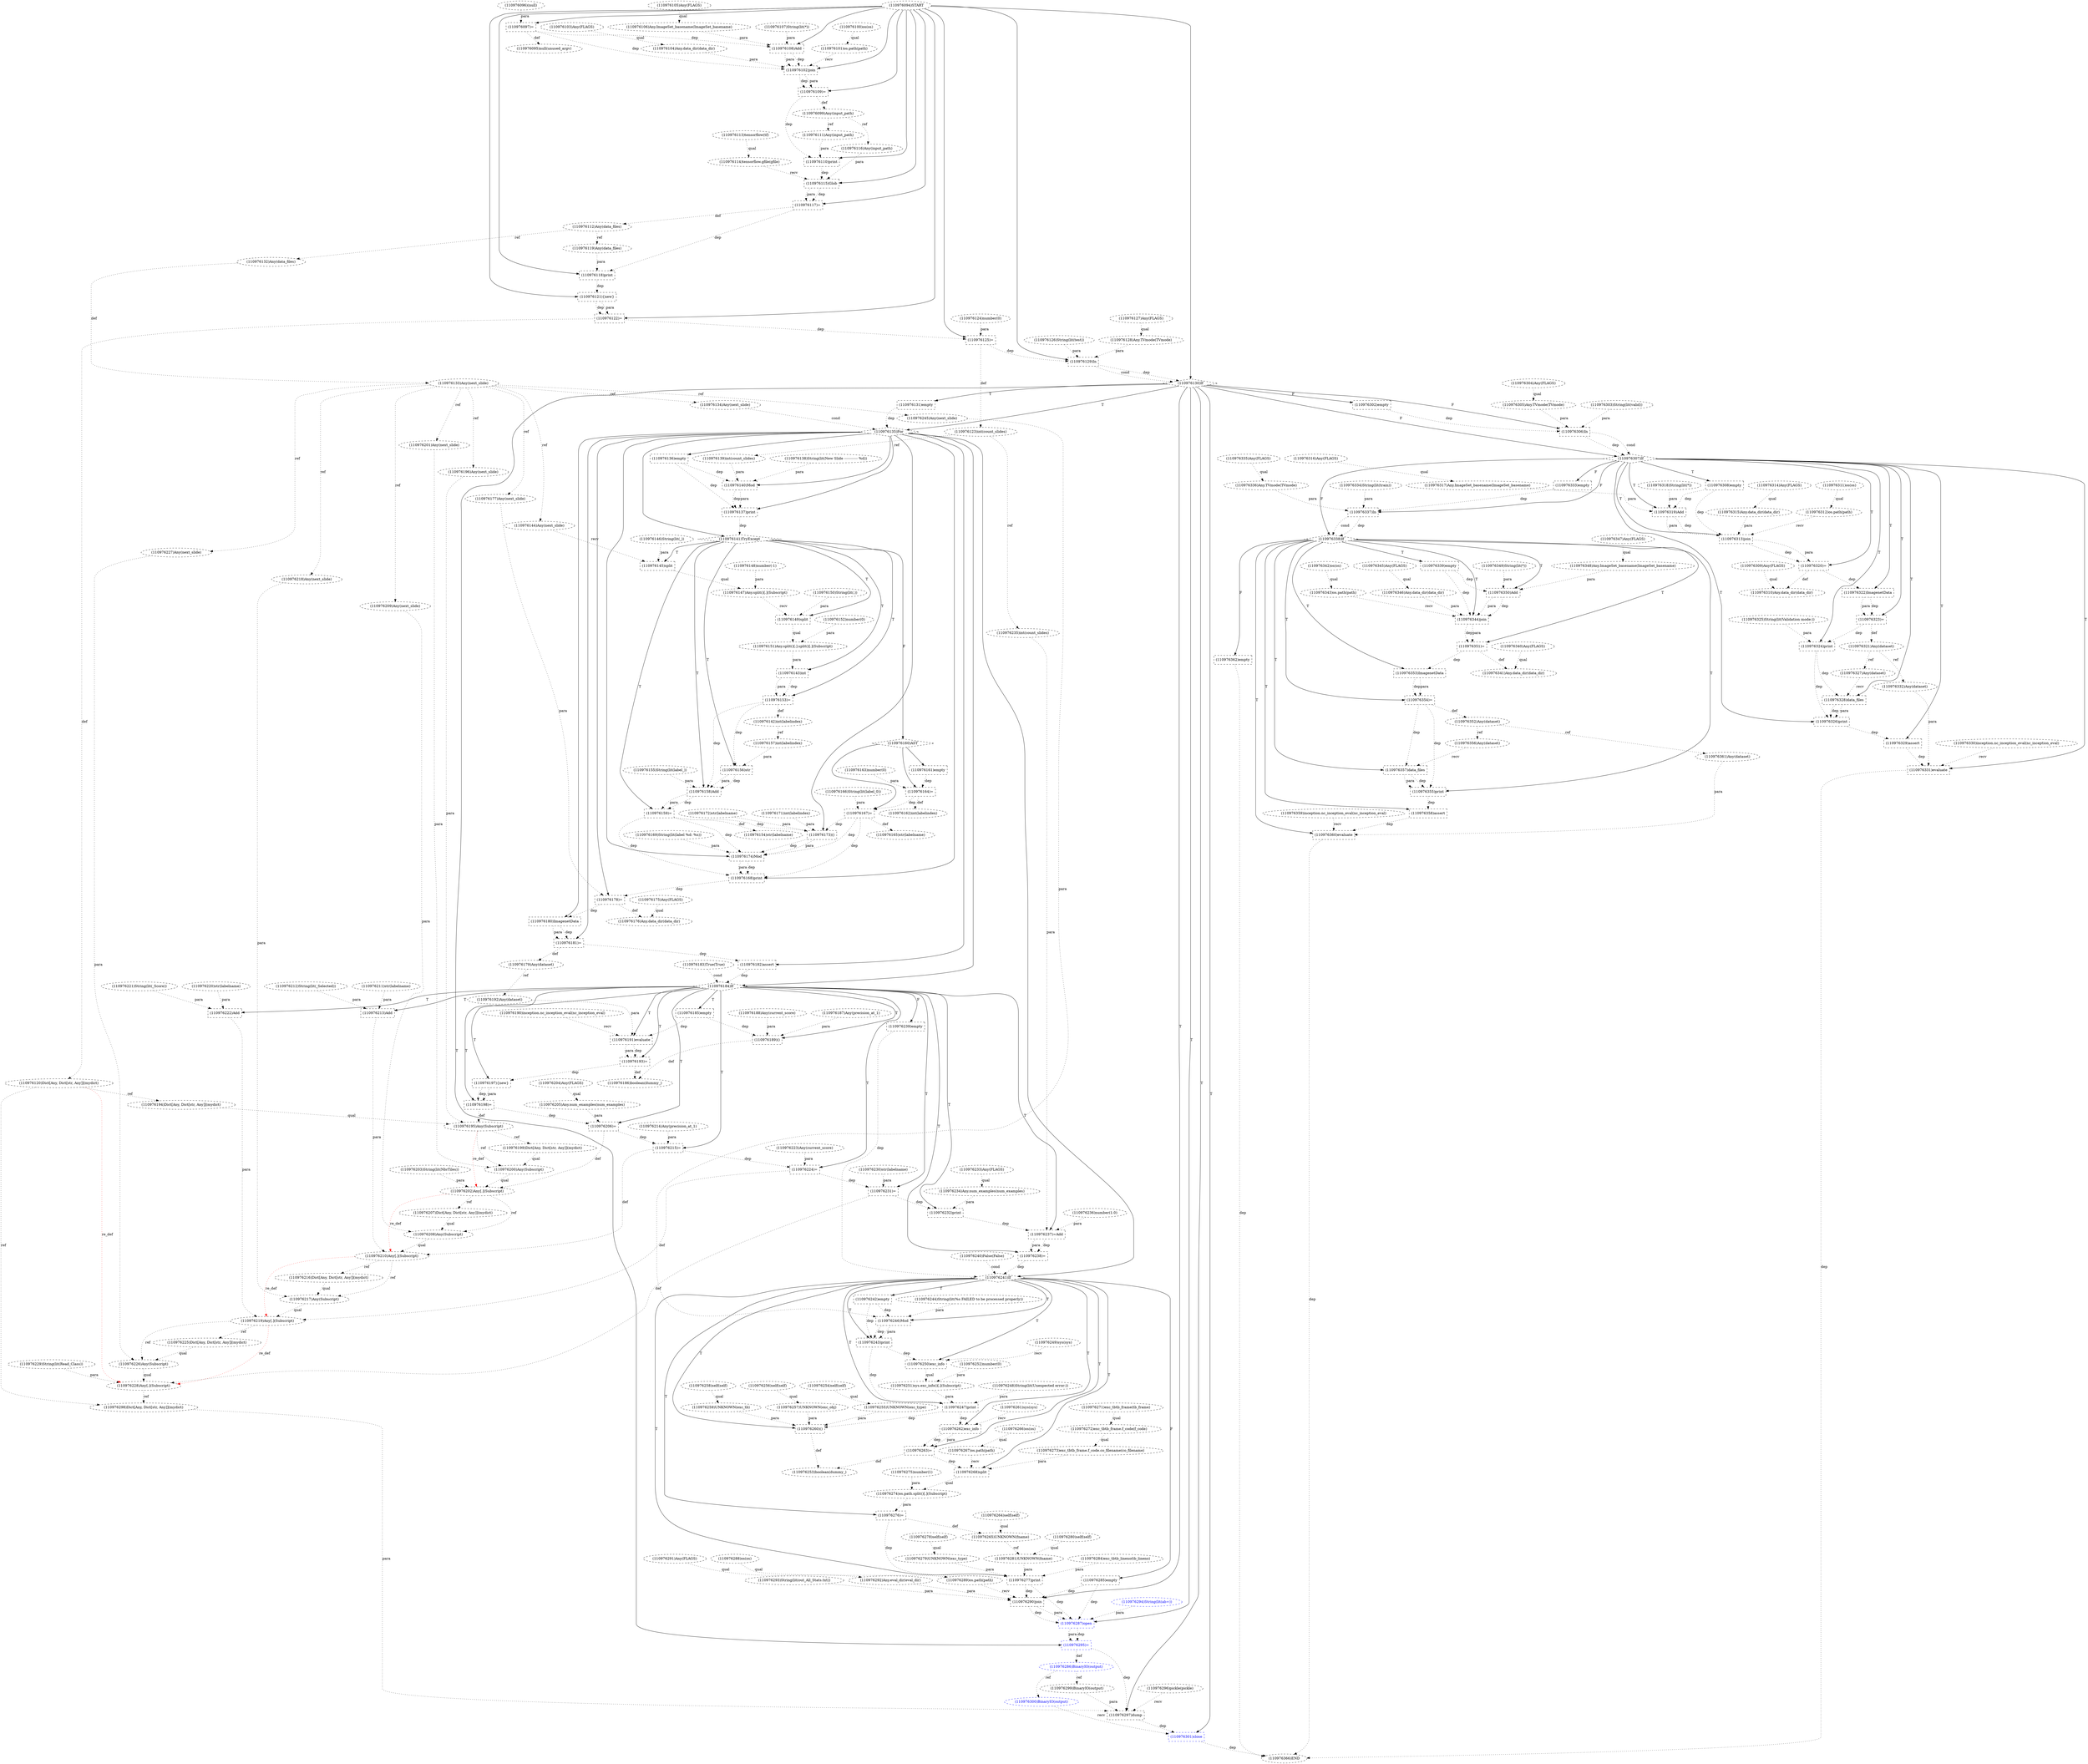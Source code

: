 digraph G {
1 [label="(110976262)exc_info" shape=box style=dashed]
2 [label="(110976162)int(labelindex)" shape=ellipse style=dashed]
3 [label="(110976297)dump" shape=box style=dashed]
4 [label="(110976100)os(os)" shape=ellipse style=dashed]
5 [label="(110976240)False(False)" shape=ellipse style=dashed]
6 [label="(110976232)print" shape=box style=dashed]
7 [label="(110976242)empty" shape=box style=dashed]
8 [label="(110976330)inception.nc_inception_eval(nc_inception_eval)" shape=ellipse style=dashed]
9 [label="(110976326)print" shape=box style=dashed]
10 [label="(110976112)Any(data_files)" shape=ellipse style=dashed]
11 [label="(110976260)()" shape=box style=dashed]
12 [label="(110976191)evaluate" shape=box style=dashed]
13 [label="(110976197){new}" shape=box style=dashed]
14 [label="(110976315)Any.data_dir(data_dir)" shape=ellipse style=dashed]
15 [label="(110976223)Any(current_score)" shape=ellipse style=dashed]
16 [label="(110976354)=" shape=box style=dashed]
17 [label="(110976108)Add" shape=box style=dashed]
18 [label="(110976201)Any(next_slide)" shape=ellipse style=dashed]
19 [label="(110976349)String(lit(*))" shape=ellipse style=dashed]
20 [label="(110976241)If" shape=diamond style=dashed]
21 [label="(110976308)empty" shape=box style=dashed]
22 [label="(110976119)Any(data_files)" shape=ellipse style=dashed]
23 [label="(110976292)Any.eval_dir(eval_dir)" shape=ellipse style=dashed]
24 [label="(110976318)String(lit(*))" shape=ellipse style=dashed]
25 [label="(110976217)Any(Subscript)" shape=ellipse style=dashed]
26 [label="(110976155)String(lit(label_))" shape=ellipse style=dashed]
27 [label="(110976221)String(lit(_Score))" shape=ellipse style=dashed]
28 [label="(110976357)data_files" shape=box style=dashed]
29 [label="(110976142)int(labelindex)" shape=ellipse style=dashed]
30 [label="(110976353)ImagenetData" shape=box style=dashed]
31 [label="(110976176)Any.data_dir(data_dir)" shape=ellipse style=dashed]
32 [label="(110976165)str(labelname)" shape=ellipse style=dashed]
33 [label="(110976339)empty" shape=box style=dashed]
34 [label="(110976274)os.path.split()[.](Subscript)" shape=ellipse style=dashed]
35 [label="(110976166)String(lit(label_0))" shape=ellipse style=dashed]
36 [label="(110976141)TryExcept" shape=diamond style=dashed]
37 [label="(110976300)BinaryIO(output)" shape=ellipse style=dashed color=blue fontcolor=blue]
38 [label="(110976103)Any(FLAGS)" shape=ellipse style=dashed]
39 [label="(110976210)Any[.](Subscript)" shape=ellipse style=dashed]
40 [label="(110976351)=" shape=box style=dashed]
41 [label="(110976257)UNKNOWN(exc_obj)" shape=ellipse style=dashed]
42 [label="(110976356)Any(dataset)" shape=ellipse style=dashed]
43 [label="(110976250)exc_info" shape=box style=dashed]
44 [label="(110976345)Any(FLAGS)" shape=ellipse style=dashed]
45 [label="(110976347)Any(FLAGS)" shape=ellipse style=dashed]
46 [label="(110976273)exc_tbtb_frame.f_code.co_filename(co_filename)" shape=ellipse style=dashed]
47 [label="(110976189)()" shape=box style=dashed]
48 [label="(110976342)os(os)" shape=ellipse style=dashed]
49 [label="(110976126)String(lit(test))" shape=ellipse style=dashed]
50 [label="(110976229)String(lit(Read_Class))" shape=ellipse style=dashed]
51 [label="(110976278)self(self)" shape=ellipse style=dashed]
52 [label="(110976143)int" shape=box style=dashed]
53 [label="(110976179)Any(dataset)" shape=ellipse style=dashed]
54 [label="(110976192)Any(dataset)" shape=ellipse style=dashed]
55 [label="(110976116)Any(input_path)" shape=ellipse style=dashed]
56 [label="(110976146)String(lit(_))" shape=ellipse style=dashed]
57 [label="(110976358)assert" shape=box style=dashed]
58 [label="(110976251)sys.exc_info()[.](Subscript)" shape=ellipse style=dashed]
59 [label="(110976219)Any[.](Subscript)" shape=ellipse style=dashed]
60 [label="(110976362)empty" shape=box style=dashed]
61 [label="(110976175)Any(FLAGS)" shape=ellipse style=dashed]
62 [label="(110976184)If" shape=diamond style=dashed]
63 [label="(110976265)UNKNOWN(fname)" shape=ellipse style=dashed]
64 [label="(110976177)Any(next_slide)" shape=ellipse style=dashed]
65 [label="(110976280)self(self)" shape=ellipse style=dashed]
66 [label="(110976158)Add" shape=box style=dashed]
67 [label="(110976327)Any(dataset)" shape=ellipse style=dashed]
68 [label="(110976348)Any.ImageSet_basename(ImageSet_basename)" shape=ellipse style=dashed]
69 [label="(110976295)=" shape=box style=dashed color=blue fontcolor=blue]
70 [label="(110976334)String(lit(train))" shape=ellipse style=dashed]
71 [label="(110976366)END" style=dashed]
72 [label="(110976303)String(lit(valid))" shape=ellipse style=dashed]
73 [label="(110976338)If" shape=diamond style=dashed]
74 [label="(110976130)If" shape=diamond style=dashed]
75 [label="(110976102)join" shape=box style=dashed]
76 [label="(110976187)Any(precision_at_1)" shape=ellipse style=dashed]
77 [label="(110976227)Any(next_slide)" shape=ellipse style=dashed]
78 [label="(110976164)=" shape=box style=dashed]
79 [label="(110976231)=" shape=box style=dashed]
80 [label="(110976285)empty" shape=box style=dashed]
81 [label="(110976325)String(lit(Validation mode:))" shape=ellipse style=dashed]
82 [label="(110976114)tensorflow.gfile(gfile)" shape=ellipse style=dashed]
83 [label="(110976313)join" shape=box style=dashed]
84 [label="(110976151)Any.split()[.].split()[.](Subscript)" shape=ellipse style=dashed]
85 [label="(110976154)str(labelname)" shape=ellipse style=dashed]
86 [label="(110976271)exc_tbtb_frame(tb_frame)" shape=ellipse style=dashed]
87 [label="(110976238)=" shape=box style=dashed]
88 [label="(110976276)=" shape=box style=dashed]
89 [label="(110976314)Any(FLAGS)" shape=ellipse style=dashed]
90 [label="(110976125)=" shape=box style=dashed]
91 [label="(110976332)Any(dataset)" shape=ellipse style=dashed]
92 [label="(110976350)Add" shape=box style=dashed]
93 [label="(110976200)Any(Subscript)" shape=ellipse style=dashed]
94 [label="(110976312)os.path(path)" shape=ellipse style=dashed]
95 [label="(110976163)number(0)" shape=ellipse style=dashed]
96 [label="(110976256)self(self)" shape=ellipse style=dashed]
97 [label="(110976099)Any(input_path)" shape=ellipse style=dashed]
98 [label="(110976105)Any(FLAGS)" shape=ellipse style=dashed]
99 [label="(110976222)Add" shape=box style=dashed]
100 [label="(110976137)print" shape=box style=dashed]
101 [label="(110976237)=Add" shape=box style=dashed]
102 [label="(110976320)=" shape=box style=dashed]
103 [label="(110976150)String(lit(.))" shape=ellipse style=dashed]
104 [label="(110976290)join" shape=box style=dashed]
105 [label="(110976275)number(1)" shape=ellipse style=dashed]
106 [label="(110976247)print" shape=box style=dashed]
107 [label="(110976266)os(os)" shape=ellipse style=dashed]
108 [label="(110976263)=" shape=box style=dashed]
109 [label="(110976123)int(count_slides)" shape=ellipse style=dashed]
110 [label="(110976144)Any(next_slide)" shape=ellipse style=dashed]
111 [label="(110976220)str(labelname)" shape=ellipse style=dashed]
112 [label="(110976323)=" shape=box style=dashed]
113 [label="(110976305)Any.TVmode(TVmode)" shape=ellipse style=dashed]
114 [label="(110976316)Any(FLAGS)" shape=ellipse style=dashed]
115 [label="(110976340)Any(FLAGS)" shape=ellipse style=dashed]
116 [label="(110976255)UNKNOWN(exc_type)" shape=ellipse style=dashed]
117 [label="(110976121){new}" shape=box style=dashed]
118 [label="(110976149)split" shape=box style=dashed]
119 [label="(110976252)number(0)" shape=ellipse style=dashed]
120 [label="(110976294)String(lit(ab+))" shape=ellipse style=dashed color=blue fontcolor=blue]
121 [label="(110976234)Any.num_examples(num_examples)" shape=ellipse style=dashed]
122 [label="(110976361)Any(dataset)" shape=ellipse style=dashed]
123 [label="(110976245)Any(next_slide)" shape=ellipse style=dashed]
124 [label="(110976268)split" shape=box style=dashed]
125 [label="(110976337)In" shape=box style=dashed]
126 [label="(110976140)Mod" shape=box style=dashed]
127 [label="(110976289)os.path(path)" shape=ellipse style=dashed]
128 [label="(110976233)Any(FLAGS)" shape=ellipse style=dashed]
129 [label="(110976277)print" shape=box style=dashed]
130 [label="(110976301)close" shape=box style=dashed color=blue fontcolor=blue]
131 [label="(110976258)self(self)" shape=ellipse style=dashed]
132 [label="(110976181)=" shape=box style=dashed]
133 [label="(110976218)Any(next_slide)" shape=ellipse style=dashed]
134 [label="(110976346)Any.data_dir(data_dir)" shape=ellipse style=dashed]
135 [label="(110976239)empty" shape=box style=dashed]
136 [label="(110976167)=" shape=box style=dashed]
137 [label="(110976272)exc_tbtb_frame.f_code(f_code)" shape=ellipse style=dashed]
138 [label="(110976264)self(self)" shape=ellipse style=dashed]
139 [label="(110976188)Any(current_score)" shape=ellipse style=dashed]
140 [label="(110976235)int(count_slides)" shape=ellipse style=dashed]
141 [label="(110976259)UNKNOWN(exc_tb)" shape=ellipse style=dashed]
142 [label="(110976196)Any(next_slide)" shape=ellipse style=dashed]
143 [label="(110976329)assert" shape=box style=dashed]
144 [label="(110976172)str(labelname)" shape=ellipse style=dashed]
145 [label="(110976286)BinaryIO(output)" shape=ellipse style=dashed color=blue fontcolor=blue]
146 [label="(110976248)String(lit(Unexpected error:))" shape=ellipse style=dashed]
147 [label="(110976236)number(1.0)" shape=ellipse style=dashed]
148 [label="(110976304)Any(FLAGS)" shape=ellipse style=dashed]
149 [label="(110976211)str(labelname)" shape=ellipse style=dashed]
150 [label="(110976319)Add" shape=box style=dashed]
151 [label="(110976139)int(count_slides)" shape=ellipse style=dashed]
152 [label="(110976148)number(-1)" shape=ellipse style=dashed]
153 [label="(110976291)Any(FLAGS)" shape=ellipse style=dashed]
154 [label="(110976302)empty" shape=box style=dashed]
155 [label="(110976190)inception.nc_inception_eval(nc_inception_eval)" shape=ellipse style=dashed]
156 [label="(110976205)Any.num_examples(num_examples)" shape=ellipse style=dashed]
157 [label="(110976202)Any[.](Subscript)" shape=ellipse style=dashed]
158 [label="(110976203)String(lit(NbrTiles))" shape=ellipse style=dashed]
159 [label="(110976228)Any[.](Subscript)" shape=ellipse style=dashed]
160 [label="(110976207)Dict[Any, Dict[str, Any]](mydict)" shape=ellipse style=dashed]
161 [label="(110976193)=" shape=box style=dashed]
162 [label="(110976224)=" shape=box style=dashed]
163 [label="(110976212)String(lit(_Selected))" shape=ellipse style=dashed]
164 [label="(110976288)os(os)" shape=ellipse style=dashed]
165 [label="(110976284)exc_tbtb_lineno(tb_lineno)" shape=ellipse style=dashed]
166 [label="(110976352)Any(dataset)" shape=ellipse style=dashed]
167 [label="(110976243)print" shape=box style=dashed]
168 [label="(110976360)evaluate" shape=box style=dashed]
169 [label="(110976160)AST" shape=diamond style=dashed]
170 [label="(110976214)Any(precision_at_1)" shape=ellipse style=dashed]
171 [label="(110976174)Mod" shape=box style=dashed]
172 [label="(110976279)UNKNOWN(exc_type)" shape=ellipse style=dashed]
173 [label="(110976120)Dict[Any, Dict[str, Any]](mydict)" shape=ellipse style=dashed]
174 [label="(110976180)ImagenetData" shape=box style=dashed]
175 [label="(110976127)Any(FLAGS)" shape=ellipse style=dashed]
176 [label="(110976249)sys(sys)" shape=ellipse style=dashed]
177 [label="(110976267)os.path(path)" shape=ellipse style=dashed]
178 [label="(110976122)=" shape=box style=dashed]
179 [label="(110976138)String(lit(New Slide ------------ %d))" shape=ellipse style=dashed]
180 [label="(110976101)os.path(path)" shape=ellipse style=dashed]
181 [label="(110976209)Any(next_slide)" shape=ellipse style=dashed]
182 [label="(110976215)=" shape=box style=dashed]
183 [label="(110976106)Any.ImageSet_basename(ImageSet_basename)" shape=ellipse style=dashed]
184 [label="(110976135)For" shape=diamond style=dashed]
185 [label="(110976359)inception.nc_inception_eval(nc_inception_eval)" shape=ellipse style=dashed]
186 [label="(110976182)assert" shape=box style=dashed]
187 [label="(110976185)empty" shape=box style=dashed]
188 [label="(110976335)Any(FLAGS)" shape=ellipse style=dashed]
189 [label="(110976281)UNKNOWN(fname)" shape=ellipse style=dashed]
190 [label="(110976113)tensorflow(tf)" shape=ellipse style=dashed]
191 [label="(110976157)int(labelindex)" shape=ellipse style=dashed]
192 [label="(110976136)empty" shape=box style=dashed]
193 [label="(110976153)=" shape=box style=dashed]
194 [label="(110976306)In" shape=box style=dashed]
195 [label="(110976131)empty" shape=box style=dashed]
196 [label="(110976324)print" shape=box style=dashed]
197 [label="(110976333)empty" shape=box style=dashed]
198 [label="(110976161)empty" shape=box style=dashed]
199 [label="(110976246)Mod" shape=box style=dashed]
200 [label="(110976293)String(lit(out_All_Stats.txt))" shape=ellipse style=dashed]
201 [label="(110976110)print" shape=box style=dashed]
202 [label="(110976204)Any(FLAGS)" shape=ellipse style=dashed]
203 [label="(110976111)Any(input_path)" shape=ellipse style=dashed]
204 [label="(110976095)null(unused_argv)" shape=ellipse style=dashed]
205 [label="(110976307)If" shape=diamond style=dashed]
206 [label="(110976230)str(labelname)" shape=ellipse style=dashed]
207 [label="(110976298)Dict[Any, Dict[str, Any]](mydict)" shape=ellipse style=dashed]
208 [label="(110976199)Dict[Any, Dict[str, Any]](mydict)" shape=ellipse style=dashed]
209 [label="(110976159)=" shape=box style=dashed]
210 [label="(110976171)int(labelindex)" shape=ellipse style=dashed]
211 [label="(110976194)Dict[Any, Dict[str, Any]](mydict)" shape=ellipse style=dashed]
212 [label="(110976311)os(os)" shape=ellipse style=dashed]
213 [label="(110976336)Any.TVmode(TVmode)" shape=ellipse style=dashed]
214 [label="(110976132)Any(data_files)" shape=ellipse style=dashed]
215 [label="(110976107)String(lit(*))" shape=ellipse style=dashed]
216 [label="(110976145)split" shape=box style=dashed]
217 [label="(110976206)=" shape=box style=dashed]
218 [label="(110976216)Dict[Any, Dict[str, Any]](mydict)" shape=ellipse style=dashed]
219 [label="(110976147)Any.split()[.](Subscript)" shape=ellipse style=dashed]
220 [label="(110976178)=" shape=box style=dashed]
221 [label="(110976118)print" shape=box style=dashed]
222 [label="(110976117)=" shape=box style=dashed]
223 [label="(110976244)String(lit(%s FAILED to be processed properly))" shape=ellipse style=dashed]
224 [label="(110976186)boolean(dummy_)" shape=ellipse style=dashed]
225 [label="(110976317)Any.ImageSet_basename(ImageSet_basename)" shape=ellipse style=dashed]
226 [label="(110976173)()" shape=box style=dashed]
227 [label="(110976321)Any(dataset)" shape=ellipse style=dashed]
228 [label="(110976225)Dict[Any, Dict[str, Any]](mydict)" shape=ellipse style=dashed]
229 [label="(110976094)START" style=dashed]
230 [label="(110976183)True(True)" shape=ellipse style=dashed]
231 [label="(110976104)Any.data_dir(data_dir)" shape=ellipse style=dashed]
232 [label="(110976129)In" shape=box style=dashed]
233 [label="(110976152)number(0)" shape=ellipse style=dashed]
234 [label="(110976322)ImagenetData" shape=box style=dashed]
235 [label="(110976096)(null)" shape=ellipse style=dashed]
236 [label="(110976169)String(lit(label %d: %s))" shape=ellipse style=dashed]
237 [label="(110976309)Any(FLAGS)" shape=ellipse style=dashed]
238 [label="(110976310)Any.data_dir(data_dir)" shape=ellipse style=dashed]
239 [label="(110976253)boolean(dummy_)" shape=ellipse style=dashed]
240 [label="(110976128)Any.TVmode(TVmode)" shape=ellipse style=dashed]
241 [label="(110976168)print" shape=box style=dashed]
242 [label="(110976344)join" shape=box style=dashed]
243 [label="(110976156)str" shape=box style=dashed]
244 [label="(110976208)Any(Subscript)" shape=ellipse style=dashed]
245 [label="(110976133)Any(next_slide)" shape=ellipse style=dashed]
246 [label="(110976226)Any(Subscript)" shape=ellipse style=dashed]
247 [label="(110976109)=" shape=box style=dashed]
248 [label="(110976299)BinaryIO(output)" shape=ellipse style=dashed]
249 [label="(110976254)self(self)" shape=ellipse style=dashed]
250 [label="(110976097)=" shape=box style=dashed]
251 [label="(110976124)number(0)" shape=ellipse style=dashed]
252 [label="(110976341)Any.data_dir(data_dir)" shape=ellipse style=dashed]
253 [label="(110976195)Any(Subscript)" shape=ellipse style=dashed]
254 [label="(110976115)Glob" shape=box style=dashed]
255 [label="(110976213)Add" shape=box style=dashed]
256 [label="(110976134)Any(next_slide)" shape=ellipse style=dashed]
257 [label="(110976287)open" shape=box style=dashed color=blue fontcolor=blue]
258 [label="(110976343)os.path(path)" shape=ellipse style=dashed]
259 [label="(110976328)data_files" shape=box style=dashed]
260 [label="(110976355)print" shape=box style=dashed]
261 [label="(110976331)evaluate" shape=box style=dashed]
262 [label="(110976296)pickle(pickle)" shape=ellipse style=dashed]
263 [label="(110976261)sys(sys)" shape=ellipse style=dashed]
264 [label="(110976198)=" shape=box style=dashed]
20 -> 1 [label="T"];
263 -> 1 [label="recv" style=dotted];
106 -> 1 [label="dep" style=dotted];
78 -> 2 [label="def" style=dotted];
74 -> 3 [label="T"];
262 -> 3 [label="recv" style=dotted];
207 -> 3 [label="para" style=dotted];
248 -> 3 [label="para" style=dotted];
69 -> 3 [label="dep" style=dotted];
62 -> 6 [label="T"];
121 -> 6 [label="para" style=dotted];
79 -> 6 [label="dep" style=dotted];
20 -> 7 [label="T"];
205 -> 9 [label="T"];
259 -> 9 [label="dep" style=dotted];
259 -> 9 [label="para" style=dotted];
196 -> 9 [label="dep" style=dotted];
222 -> 10 [label="def" style=dotted];
20 -> 11 [label="T"];
116 -> 11 [label="para" style=dotted];
41 -> 11 [label="para" style=dotted];
141 -> 11 [label="para" style=dotted];
106 -> 11 [label="dep" style=dotted];
62 -> 12 [label="T"];
155 -> 12 [label="recv" style=dotted];
54 -> 12 [label="para" style=dotted];
187 -> 12 [label="dep" style=dotted];
62 -> 13 [label="T"];
161 -> 13 [label="dep" style=dotted];
89 -> 14 [label="qual" style=dotted];
73 -> 16 [label="T"];
30 -> 16 [label="dep" style=dotted];
30 -> 16 [label="para" style=dotted];
229 -> 17 [label="" style=solid];
183 -> 17 [label="para" style=dotted];
215 -> 17 [label="para" style=dotted];
250 -> 17 [label="dep" style=dotted];
245 -> 18 [label="ref" style=dotted];
184 -> 20 [label="" style=solid];
5 -> 20 [label="cond" style=dotted];
87 -> 20 [label="dep" style=dotted];
135 -> 20 [label="dep" style=dotted];
205 -> 21 [label="T"];
10 -> 22 [label="ref" style=dotted];
153 -> 23 [label="qual" style=dotted];
218 -> 25 [label="qual" style=dotted];
133 -> 25 [label="para" style=dotted];
39 -> 25 [label="ref" style=dotted];
73 -> 28 [label="T"];
42 -> 28 [label="recv" style=dotted];
16 -> 28 [label="dep" style=dotted];
193 -> 29 [label="def" style=dotted];
73 -> 30 [label="T"];
40 -> 30 [label="dep" style=dotted];
61 -> 31 [label="qual" style=dotted];
220 -> 31 [label="def" style=dotted];
136 -> 32 [label="def" style=dotted];
73 -> 33 [label="T"];
124 -> 34 [label="qual" style=dotted];
105 -> 34 [label="para" style=dotted];
184 -> 36 [label="" style=solid];
100 -> 36 [label="dep" style=dotted];
145 -> 37 [label="ref" style=dotted];
244 -> 39 [label="qual" style=dotted];
255 -> 39 [label="para" style=dotted];
182 -> 39 [label="def" style=dotted];
157 -> 39 [label="re_def" style=dotted color=red];
73 -> 40 [label="T"];
242 -> 40 [label="dep" style=dotted];
242 -> 40 [label="para" style=dotted];
96 -> 41 [label="qual" style=dotted];
166 -> 42 [label="ref" style=dotted];
20 -> 43 [label="T"];
176 -> 43 [label="recv" style=dotted];
167 -> 43 [label="dep" style=dotted];
137 -> 46 [label="qual" style=dotted];
62 -> 47 [label="T"];
76 -> 47 [label="para" style=dotted];
139 -> 47 [label="para" style=dotted];
187 -> 47 [label="dep" style=dotted];
36 -> 52 [label="T"];
84 -> 52 [label="para" style=dotted];
132 -> 53 [label="def" style=dotted];
53 -> 54 [label="ref" style=dotted];
97 -> 55 [label="ref" style=dotted];
73 -> 57 [label="T"];
260 -> 57 [label="dep" style=dotted];
43 -> 58 [label="qual" style=dotted];
119 -> 58 [label="para" style=dotted];
25 -> 59 [label="qual" style=dotted];
99 -> 59 [label="para" style=dotted];
162 -> 59 [label="def" style=dotted];
39 -> 59 [label="re_def" style=dotted color=red];
73 -> 60 [label="F"];
184 -> 62 [label="" style=solid];
230 -> 62 [label="cond" style=dotted];
186 -> 62 [label="dep" style=dotted];
138 -> 63 [label="qual" style=dotted];
88 -> 63 [label="def" style=dotted];
245 -> 64 [label="ref" style=dotted];
36 -> 66 [label="T"];
26 -> 66 [label="para" style=dotted];
243 -> 66 [label="dep" style=dotted];
243 -> 66 [label="para" style=dotted];
193 -> 66 [label="dep" style=dotted];
227 -> 67 [label="ref" style=dotted];
45 -> 68 [label="qual" style=dotted];
74 -> 69 [label="T"];
257 -> 69 [label="dep" style=dotted];
257 -> 69 [label="para" style=dotted];
168 -> 71 [label="dep" style=dotted];
60 -> 71 [label="dep" style=dotted];
261 -> 71 [label="dep" style=dotted];
130 -> 71 [label="dep" style=dotted];
205 -> 73 [label="F"];
125 -> 73 [label="dep" style=dotted];
125 -> 73 [label="cond" style=dotted];
229 -> 74 [label="" style=solid];
232 -> 74 [label="dep" style=dotted];
232 -> 74 [label="cond" style=dotted];
229 -> 75 [label="" style=solid];
180 -> 75 [label="recv" style=dotted];
231 -> 75 [label="para" style=dotted];
17 -> 75 [label="dep" style=dotted];
17 -> 75 [label="para" style=dotted];
250 -> 75 [label="dep" style=dotted];
245 -> 77 [label="ref" style=dotted];
169 -> 78 [label="" style=solid];
95 -> 78 [label="para" style=dotted];
198 -> 78 [label="dep" style=dotted];
62 -> 79 [label="T"];
206 -> 79 [label="para" style=dotted];
162 -> 79 [label="dep" style=dotted];
20 -> 80 [label="F"];
190 -> 82 [label="qual" style=dotted];
205 -> 83 [label="T"];
94 -> 83 [label="recv" style=dotted];
14 -> 83 [label="para" style=dotted];
150 -> 83 [label="dep" style=dotted];
150 -> 83 [label="para" style=dotted];
21 -> 83 [label="dep" style=dotted];
118 -> 84 [label="qual" style=dotted];
233 -> 84 [label="para" style=dotted];
209 -> 85 [label="def" style=dotted];
62 -> 87 [label="T"];
101 -> 87 [label="dep" style=dotted];
101 -> 87 [label="para" style=dotted];
20 -> 88 [label="T"];
34 -> 88 [label="para" style=dotted];
229 -> 90 [label="" style=solid];
251 -> 90 [label="para" style=dotted];
178 -> 90 [label="dep" style=dotted];
227 -> 91 [label="ref" style=dotted];
73 -> 92 [label="T"];
68 -> 92 [label="para" style=dotted];
19 -> 92 [label="para" style=dotted];
33 -> 92 [label="dep" style=dotted];
208 -> 93 [label="qual" style=dotted];
18 -> 93 [label="para" style=dotted];
253 -> 93 [label="ref" style=dotted];
212 -> 94 [label="qual" style=dotted];
247 -> 97 [label="def" style=dotted];
62 -> 99 [label="T"];
111 -> 99 [label="para" style=dotted];
27 -> 99 [label="para" style=dotted];
184 -> 100 [label="" style=solid];
126 -> 100 [label="dep" style=dotted];
126 -> 100 [label="para" style=dotted];
192 -> 100 [label="dep" style=dotted];
62 -> 101 [label="T"];
140 -> 101 [label="para" style=dotted];
147 -> 101 [label="para" style=dotted];
6 -> 101 [label="dep" style=dotted];
205 -> 102 [label="T"];
83 -> 102 [label="dep" style=dotted];
83 -> 102 [label="para" style=dotted];
74 -> 104 [label="T"];
127 -> 104 [label="recv" style=dotted];
23 -> 104 [label="para" style=dotted];
200 -> 104 [label="para" style=dotted];
80 -> 104 [label="dep" style=dotted];
129 -> 104 [label="dep" style=dotted];
20 -> 106 [label="T"];
146 -> 106 [label="para" style=dotted];
58 -> 106 [label="para" style=dotted];
167 -> 106 [label="dep" style=dotted];
20 -> 108 [label="T"];
1 -> 108 [label="dep" style=dotted];
1 -> 108 [label="para" style=dotted];
90 -> 109 [label="def" style=dotted];
245 -> 110 [label="ref" style=dotted];
205 -> 112 [label="T"];
234 -> 112 [label="dep" style=dotted];
234 -> 112 [label="para" style=dotted];
148 -> 113 [label="qual" style=dotted];
249 -> 116 [label="qual" style=dotted];
229 -> 117 [label="" style=solid];
221 -> 117 [label="dep" style=dotted];
36 -> 118 [label="T"];
219 -> 118 [label="recv" style=dotted];
103 -> 118 [label="para" style=dotted];
128 -> 121 [label="qual" style=dotted];
166 -> 122 [label="ref" style=dotted];
245 -> 123 [label="ref" style=dotted];
20 -> 124 [label="T"];
177 -> 124 [label="recv" style=dotted];
46 -> 124 [label="para" style=dotted];
108 -> 124 [label="dep" style=dotted];
205 -> 125 [label="F"];
70 -> 125 [label="para" style=dotted];
213 -> 125 [label="para" style=dotted];
197 -> 125 [label="dep" style=dotted];
184 -> 126 [label="" style=solid];
179 -> 126 [label="para" style=dotted];
151 -> 126 [label="para" style=dotted];
192 -> 126 [label="dep" style=dotted];
164 -> 127 [label="qual" style=dotted];
20 -> 129 [label="T"];
172 -> 129 [label="para" style=dotted];
189 -> 129 [label="para" style=dotted];
165 -> 129 [label="para" style=dotted];
88 -> 129 [label="dep" style=dotted];
74 -> 130 [label="T"];
37 -> 130 [label="recv" style=dotted];
3 -> 130 [label="dep" style=dotted];
184 -> 132 [label="" style=solid];
174 -> 132 [label="dep" style=dotted];
174 -> 132 [label="para" style=dotted];
245 -> 133 [label="ref" style=dotted];
44 -> 134 [label="qual" style=dotted];
62 -> 135 [label="F"];
169 -> 136 [label="" style=solid];
35 -> 136 [label="para" style=dotted];
78 -> 136 [label="dep" style=dotted];
86 -> 137 [label="qual" style=dotted];
109 -> 140 [label="ref" style=dotted];
131 -> 141 [label="qual" style=dotted];
245 -> 142 [label="ref" style=dotted];
205 -> 143 [label="T"];
9 -> 143 [label="dep" style=dotted];
69 -> 145 [label="def" style=dotted];
205 -> 150 [label="T"];
225 -> 150 [label="para" style=dotted];
24 -> 150 [label="para" style=dotted];
21 -> 150 [label="dep" style=dotted];
109 -> 151 [label="ref" style=dotted];
74 -> 154 [label="F"];
202 -> 156 [label="qual" style=dotted];
93 -> 157 [label="qual" style=dotted];
158 -> 157 [label="para" style=dotted];
217 -> 157 [label="def" style=dotted];
253 -> 157 [label="re_def" style=dotted color=red];
246 -> 159 [label="qual" style=dotted];
50 -> 159 [label="para" style=dotted];
79 -> 159 [label="def" style=dotted];
59 -> 159 [label="re_def" style=dotted color=red];
173 -> 159 [label="re_def" style=dotted color=red];
157 -> 160 [label="ref" style=dotted];
62 -> 161 [label="T"];
12 -> 161 [label="dep" style=dotted];
12 -> 161 [label="para" style=dotted];
62 -> 162 [label="T"];
15 -> 162 [label="para" style=dotted];
182 -> 162 [label="dep" style=dotted];
16 -> 166 [label="def" style=dotted];
20 -> 167 [label="T"];
199 -> 167 [label="dep" style=dotted];
199 -> 167 [label="para" style=dotted];
7 -> 167 [label="dep" style=dotted];
73 -> 168 [label="T"];
185 -> 168 [label="recv" style=dotted];
122 -> 168 [label="para" style=dotted];
57 -> 168 [label="dep" style=dotted];
36 -> 169 [label="F"];
184 -> 171 [label="" style=solid];
236 -> 171 [label="para" style=dotted];
226 -> 171 [label="dep" style=dotted];
226 -> 171 [label="para" style=dotted];
209 -> 171 [label="dep" style=dotted];
136 -> 171 [label="dep" style=dotted];
51 -> 172 [label="qual" style=dotted];
178 -> 173 [label="def" style=dotted];
184 -> 174 [label="" style=solid];
220 -> 174 [label="dep" style=dotted];
107 -> 177 [label="qual" style=dotted];
229 -> 178 [label="" style=solid];
117 -> 178 [label="dep" style=dotted];
117 -> 178 [label="para" style=dotted];
4 -> 180 [label="qual" style=dotted];
245 -> 181 [label="ref" style=dotted];
62 -> 182 [label="T"];
170 -> 182 [label="para" style=dotted];
217 -> 182 [label="dep" style=dotted];
98 -> 183 [label="qual" style=dotted];
74 -> 184 [label="T"];
256 -> 184 [label="cond" style=dotted];
195 -> 184 [label="dep" style=dotted];
184 -> 186 [label="" style=solid];
132 -> 186 [label="dep" style=dotted];
62 -> 187 [label="T"];
65 -> 189 [label="qual" style=dotted];
63 -> 189 [label="ref" style=dotted];
29 -> 191 [label="ref" style=dotted];
184 -> 192 [label="" style=solid];
36 -> 193 [label="T"];
52 -> 193 [label="dep" style=dotted];
52 -> 193 [label="para" style=dotted];
74 -> 194 [label="F"];
72 -> 194 [label="para" style=dotted];
113 -> 194 [label="para" style=dotted];
154 -> 194 [label="dep" style=dotted];
74 -> 195 [label="T"];
205 -> 196 [label="T"];
81 -> 196 [label="para" style=dotted];
112 -> 196 [label="dep" style=dotted];
205 -> 197 [label="F"];
169 -> 198 [label="" style=solid];
20 -> 199 [label="T"];
223 -> 199 [label="para" style=dotted];
123 -> 199 [label="para" style=dotted];
7 -> 199 [label="dep" style=dotted];
229 -> 201 [label="" style=solid];
203 -> 201 [label="para" style=dotted];
247 -> 201 [label="dep" style=dotted];
97 -> 203 [label="ref" style=dotted];
250 -> 204 [label="def" style=dotted];
74 -> 205 [label="F"];
194 -> 205 [label="dep" style=dotted];
194 -> 205 [label="cond" style=dotted];
159 -> 207 [label="ref" style=dotted];
173 -> 207 [label="ref" style=dotted];
253 -> 208 [label="ref" style=dotted];
36 -> 209 [label="T"];
66 -> 209 [label="dep" style=dotted];
66 -> 209 [label="para" style=dotted];
173 -> 211 [label="ref" style=dotted];
188 -> 213 [label="qual" style=dotted];
10 -> 214 [label="ref" style=dotted];
36 -> 216 [label="T"];
110 -> 216 [label="recv" style=dotted];
56 -> 216 [label="para" style=dotted];
62 -> 217 [label="T"];
156 -> 217 [label="para" style=dotted];
264 -> 217 [label="dep" style=dotted];
39 -> 218 [label="ref" style=dotted];
216 -> 219 [label="qual" style=dotted];
152 -> 219 [label="para" style=dotted];
184 -> 220 [label="" style=solid];
64 -> 220 [label="para" style=dotted];
241 -> 220 [label="dep" style=dotted];
229 -> 221 [label="" style=solid];
22 -> 221 [label="para" style=dotted];
222 -> 221 [label="dep" style=dotted];
229 -> 222 [label="" style=solid];
254 -> 222 [label="dep" style=dotted];
254 -> 222 [label="para" style=dotted];
47 -> 224 [label="def" style=dotted];
161 -> 224 [label="def" style=dotted];
114 -> 225 [label="qual" style=dotted];
184 -> 226 [label="" style=solid];
210 -> 226 [label="para" style=dotted];
144 -> 226 [label="para" style=dotted];
209 -> 226 [label="dep" style=dotted];
136 -> 226 [label="dep" style=dotted];
112 -> 227 [label="def" style=dotted];
59 -> 228 [label="ref" style=dotted];
38 -> 231 [label="qual" style=dotted];
229 -> 232 [label="" style=solid];
49 -> 232 [label="para" style=dotted];
240 -> 232 [label="para" style=dotted];
90 -> 232 [label="dep" style=dotted];
205 -> 234 [label="T"];
102 -> 234 [label="dep" style=dotted];
237 -> 238 [label="qual" style=dotted];
102 -> 238 [label="def" style=dotted];
11 -> 239 [label="def" style=dotted];
108 -> 239 [label="def" style=dotted];
175 -> 240 [label="qual" style=dotted];
184 -> 241 [label="" style=solid];
171 -> 241 [label="dep" style=dotted];
171 -> 241 [label="para" style=dotted];
209 -> 241 [label="dep" style=dotted];
136 -> 241 [label="dep" style=dotted];
73 -> 242 [label="T"];
258 -> 242 [label="recv" style=dotted];
134 -> 242 [label="para" style=dotted];
92 -> 242 [label="dep" style=dotted];
92 -> 242 [label="para" style=dotted];
33 -> 242 [label="dep" style=dotted];
36 -> 243 [label="T"];
191 -> 243 [label="para" style=dotted];
193 -> 243 [label="dep" style=dotted];
160 -> 244 [label="qual" style=dotted];
181 -> 244 [label="para" style=dotted];
157 -> 244 [label="ref" style=dotted];
214 -> 245 [label="def" style=dotted];
228 -> 246 [label="qual" style=dotted];
77 -> 246 [label="para" style=dotted];
59 -> 246 [label="ref" style=dotted];
229 -> 247 [label="" style=solid];
75 -> 247 [label="dep" style=dotted];
75 -> 247 [label="para" style=dotted];
145 -> 248 [label="ref" style=dotted];
229 -> 250 [label="" style=solid];
235 -> 250 [label="para" style=dotted];
115 -> 252 [label="qual" style=dotted];
40 -> 252 [label="def" style=dotted];
211 -> 253 [label="qual" style=dotted];
142 -> 253 [label="para" style=dotted];
264 -> 253 [label="def" style=dotted];
229 -> 254 [label="" style=solid];
82 -> 254 [label="recv" style=dotted];
55 -> 254 [label="para" style=dotted];
201 -> 254 [label="dep" style=dotted];
62 -> 255 [label="T"];
149 -> 255 [label="para" style=dotted];
163 -> 255 [label="para" style=dotted];
245 -> 256 [label="ref" style=dotted];
74 -> 257 [label="T"];
104 -> 257 [label="dep" style=dotted];
104 -> 257 [label="para" style=dotted];
120 -> 257 [label="para" style=dotted];
80 -> 257 [label="dep" style=dotted];
129 -> 257 [label="dep" style=dotted];
48 -> 258 [label="qual" style=dotted];
205 -> 259 [label="T"];
67 -> 259 [label="recv" style=dotted];
196 -> 259 [label="dep" style=dotted];
73 -> 260 [label="T"];
28 -> 260 [label="dep" style=dotted];
28 -> 260 [label="para" style=dotted];
16 -> 260 [label="dep" style=dotted];
205 -> 261 [label="T"];
8 -> 261 [label="recv" style=dotted];
91 -> 261 [label="para" style=dotted];
143 -> 261 [label="dep" style=dotted];
62 -> 264 [label="T"];
13 -> 264 [label="dep" style=dotted];
13 -> 264 [label="para" style=dotted];
}